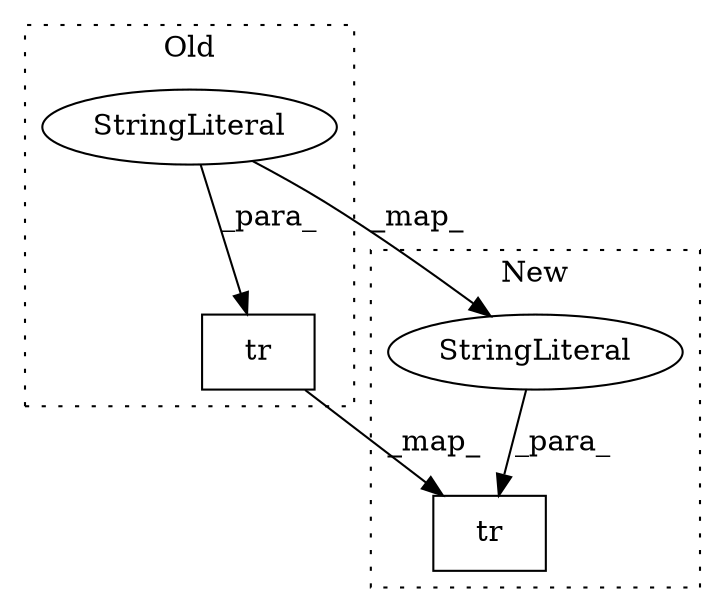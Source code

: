 digraph G {
subgraph cluster0 {
1 [label="tr" a="32" s="22044,22077" l="3,1" shape="box"];
4 [label="StringLiteral" a="45" s="22047" l="30" shape="ellipse"];
label = "Old";
style="dotted";
}
subgraph cluster1 {
2 [label="tr" a="32" s="24367,24440" l="3,1" shape="box"];
3 [label="StringLiteral" a="45" s="24370" l="70" shape="ellipse"];
label = "New";
style="dotted";
}
1 -> 2 [label="_map_"];
3 -> 2 [label="_para_"];
4 -> 3 [label="_map_"];
4 -> 1 [label="_para_"];
}